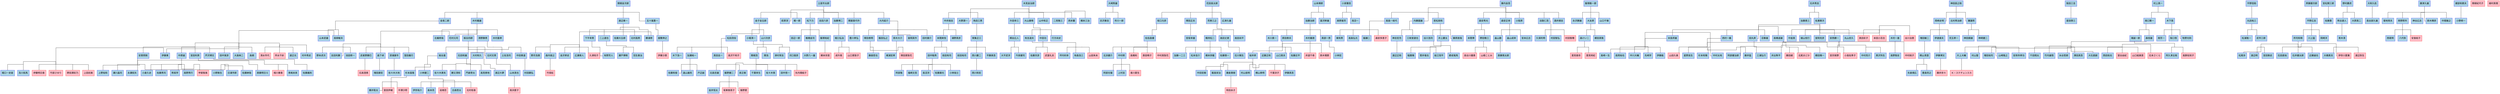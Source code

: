 graph "ShogiPlayers" {
graph [charset="UTF-8", rankdir="TB", splines="ortho"]
node [fontname="Sans", shape="record"]



// Attributes




// Persons
pro_1 [color="blue", fillcolor="lightblue", label="{ 金易二郎}", style="filled"]
pro_2 [color="blue", fillcolor="lightblue", label="{ 木村義雄}", style="filled"]
pro_3 [color="blue", fillcolor="lightblue", label="{ 金子金五郎}", style="filled"]
pro_4 [color="blue", fillcolor="lightblue", label="{ 渡辺東一}", style="filled"]
pro_5 [color="blue", fillcolor="lightblue", label="{ 萩原淳}", style="filled"]
pro_6 [color="blue", fillcolor="lightblue", label="{ 中井捨吉}", style="filled"]
pro_7 [color="blue", fillcolor="lightblue", label="{ 大野源一}", style="filled"]
pro_8 [color="blue", fillcolor="lightblue", label="{ 志沢春吉}", style="filled"]
pro_9 [color="blue", fillcolor="lightblue", label="{ 市川一郎}", style="filled"]
pro_10 [color="blue", fillcolor="lightblue", label="{ 坂口允彦}", style="filled"]
pro_11 [color="blue", fillcolor="lightblue", label="{ 塚田正夫}", style="filled"]
pro_12 [color="blue", fillcolor="lightblue", label="{ 梶一郎}", style="filled"]
pro_13 [color="blue", fillcolor="lightblue", label="{ 角田三男}", style="filled"]
pro_14 [color="blue", fillcolor="lightblue", label="{ 加藤治郎}", style="filled"]
pro_15 [color="blue", fillcolor="lightblue", label="{ 松下力}", style="filled"]
pro_16 [color="blue", fillcolor="lightblue", label="{ 奥野基芳}", style="filled"]
pro_17 [color="blue", fillcolor="lightblue", label="{ 小堀清一}", style="filled"]
pro_18 [color="blue", fillcolor="lightblue", label="{ 升田幸三}", style="filled"]
pro_19 [color="blue", fillcolor="lightblue", label="{ 高島一岐代}", style="filled"]
pro_20 [color="blue", fillcolor="lightblue", label="{ 荒巻三之}", style="filled"]
pro_21 [color="blue", fillcolor="lightblue", label="{ 永沢勝雄}", style="filled"]
pro_22 [color="blue", fillcolor="lightblue", label="{ 加藤恵三}", style="filled"]
pro_23 [color="blue", fillcolor="lightblue", label="{ 岡崎史明}", style="filled"]
pro_24 [color="blue", fillcolor="lightblue", label="{ 北楯修哉}", style="filled"]
pro_25 [color="blue", fillcolor="lightblue", label="{ 松田茂役}", style="filled"]
pro_26 [color="blue", fillcolor="lightblue", label="{ 大山康晴}", style="filled"]
pro_27 [color="blue", fillcolor="lightblue", label="{ 山本武雄}", style="filled"]
pro_28 [color="blue", fillcolor="lightblue", label="{ 山中和正}", style="filled"]
pro_29 [color="blue", fillcolor="lightblue", label="{ 板谷四郎}", style="filled"]
pro_30 [color="blue", fillcolor="lightblue", label="{ 本間爽悦}", style="filled"]
pro_31 [color="blue", fillcolor="lightblue", label="{ 高柳敏夫}", style="filled"]
pro_32 [color="blue", fillcolor="lightblue", label="{ 広津久雄}", style="filled"]
pro_33 [color="blue", fillcolor="lightblue", label="{ 吉田六彦}", style="filled"]
pro_34 [color="blue", fillcolor="lightblue", label="{ 富沢幹雄}", style="filled"]
pro_35 [color="blue", fillcolor="lightblue", label="{ 原田泰夫}", style="filled"]
pro_36 [color="blue", fillcolor="lightblue", label="{ 星田啓三}", style="filled"]
pro_37 [color="blue", fillcolor="lightblue", label="{ 南口繁一}", style="filled"]
pro_38 [color="blue", fillcolor="lightblue", label="{ 北村秀治郎}", style="filled"]
pro_39 [color="blue", fillcolor="lightblue", label="{ 花村元司}", style="filled"]
pro_40 [color="blue", fillcolor="lightblue", label="{ 山川次彦}", style="filled"]
pro_41 [color="blue", fillcolor="lightblue", label="{ 佐瀬勇次}", style="filled"]
pro_42 [color="blue", fillcolor="lightblue", label="{ 加藤博二}", style="filled"]
pro_43 [color="blue", fillcolor="lightblue", label="{ 丸田祐三}", style="filled"]
pro_44 [color="blue", fillcolor="lightblue", label="{ 灘蓮照}", style="filled"]
pro_45 [color="blue", fillcolor="lightblue", label="{ 平野広吉}", style="filled"]
pro_46 [color="blue", fillcolor="lightblue", label="{ 五十嵐豊一}", style="filled"]
pro_47 [color="blue", fillcolor="lightblue", label="{ 清野静男}", style="filled"]
pro_48 [color="blue", fillcolor="lightblue", label="{ 佐藤豊}", style="filled"]
pro_49 [color="blue", fillcolor="lightblue", label="{ 木川貴一}", style="filled"]
pro_50 [color="blue", fillcolor="lightblue", label="{ 下平幸男}", style="filled"]
pro_51 [color="blue", fillcolor="lightblue", label="{ 二見敬三}", style="filled"]
pro_52 [color="blue", fillcolor="lightblue", label="{ 西本馨}", style="filled"]
pro_53 [color="blue", fillcolor="lightblue", label="{ 神田鎮雄}", style="filled"]
pro_54 [color="blue", fillcolor="lightblue", label="{ 熊谷達人}", style="filled"]
pro_55 [color="blue", fillcolor="lightblue", label="{ 増田敏二}", style="filled"]
pro_56 [color="blue", fillcolor="lightblue", label="{ 浅沼一}", style="filled"]
pro_57 [color="blue", fillcolor="lightblue", label="{ 二上達也}", style="filled"]
pro_58 [color="blue", fillcolor="lightblue", label="{ 橋本三治}", style="filled"]
pro_59 [color="blue", fillcolor="lightblue", label="{ 津村常吉}", style="filled"]
pro_60 [color="blue", fillcolor="lightblue", label="{ 北村昌男}", style="filled"]
pro_61 [color="blue", fillcolor="lightblue", label="{ 関根茂}", style="filled"]
pro_62 [color="blue", fillcolor="lightblue", label="{ 大友昇}", style="filled"]
pro_63 [color="blue", fillcolor="lightblue", label="{ 佐藤庄平}", style="filled"]
pro_64 [color="blue", fillcolor="lightblue", label="{ 加藤一二三}", style="filled"]
pro_65 [color="blue", fillcolor="lightblue", label="{ 宮坂幸雄}", style="filled"]
pro_66 [color="blue", fillcolor="lightblue", label="{ 有吉道夫}", style="filled"]
pro_67 [color="blue", fillcolor="lightblue", label="{ 長谷部久雄}", style="filled"]
pro_68 [color="blue", fillcolor="lightblue", label="{ 芹沢博文}", style="filled"]
pro_69 [color="blue", fillcolor="lightblue", label="{ 関屋喜代作}", style="filled"]
pro_70 [color="blue", fillcolor="lightblue", label="{ 賀集正三}", style="filled"]
pro_71 [color="blue", fillcolor="lightblue", label="{ 大村和久}", style="filled"]
pro_72 [color="blue", fillcolor="lightblue", label="{ 大原英二}", style="filled"]
pro_73 [color="blue", fillcolor="lightblue", label="{ 剱持松二}", style="filled"]
pro_74 [color="blue", fillcolor="lightblue", label="{ 佐藤大五郎}", style="filled"]
pro_75 [color="blue", fillcolor="lightblue", label="{ 吉田利勝}", style="filled"]
pro_76 [color="blue", fillcolor="lightblue", label="{ 北村文男}", style="filled"]
pro_77 [color="blue", fillcolor="lightblue", label="{ 内藤國雄}", style="filled"]
pro_78 [color="blue", fillcolor="lightblue", label="{ 伊達康夫}", style="filled"]
pro_79 [color="blue", fillcolor="lightblue", label="{ 佐伯昌優}", style="filled"]
pro_80 [color="blue", fillcolor="lightblue", label="{ 木村嘉孝}", style="filled"]
pro_81 [color="blue", fillcolor="lightblue", label="{ 山口千嶺}", style="filled"]
pro_82 [color="blue", fillcolor="lightblue", label="{ 木村義徳}", style="filled"]
pro_83 [color="blue", fillcolor="lightblue", label="{ 高島弘光}", style="filled"]
pro_84 [color="blue", fillcolor="lightblue", label="{ 板谷進}", style="filled"]
pro_85 [color="blue", fillcolor="lightblue", label="{ 米長邦雄}", style="filled"]
pro_86 [color="blue", fillcolor="lightblue", label="{ 大内延介}", style="filled"]
pro_87 [color="blue", fillcolor="lightblue", label="{ 西村一義}", style="filled"]
pro_88 [color="blue", fillcolor="lightblue", label="{ 木下晃}", style="filled"]
pro_89 [color="blue", fillcolor="lightblue", label="{ 山口英夫}", style="filled"]
pro_90 [color="blue", fillcolor="lightblue", label="{ 桜井昇}", style="filled"]
pro_91 [color="blue", fillcolor="lightblue", label="{ 田辺一郎}", style="filled"]
pro_92 [color="blue", fillcolor="lightblue", label="{ 中原誠}", style="filled"]
pro_93 [color="blue", fillcolor="lightblue", label="{ 桐山清澄}", style="filled"]
pro_94 [color="blue", fillcolor="lightblue", label="{ 高田丈資}", style="filled"]
pro_95 [color="blue", fillcolor="lightblue", label="{ 河口俊彦}", style="filled"]
pro_96 [color="blue", fillcolor="lightblue", label="{ 勝浦修}", style="filled"]
pro_97 [color="blue", fillcolor="lightblue", label="{ 石田和雄}", style="filled"]
pro_98 [color="blue", fillcolor="lightblue", label="{ 若松政和}", style="filled"]
pro_99 [color="blue", fillcolor="lightblue", label="{ 森安秀光}", style="filled"]
pro_100 [color="blue", fillcolor="lightblue", label="{ 森けい二}", style="filled"]
pro_101 [color="blue", fillcolor="lightblue", label="{ 滝誠一郎}", style="filled"]
pro_102 [color="blue", fillcolor="lightblue", label="{ 池田修一}", style="filled"]
pro_103 [color="blue", fillcolor="lightblue", label="{ 野本虎次}", style="filled"]
pro_104 [color="blue", fillcolor="lightblue", label="{ 田中魁秀}", style="filled"]
pro_105 [color="blue", fillcolor="lightblue", label="{ 坪内利幸}", style="filled"]
pro_106 [color="blue", fillcolor="lightblue", label="{ 佐藤義則}", style="filled"]
pro_107 [color="blue", fillcolor="lightblue", label="{ 安恵照剛}", style="filled"]
pro_108 [color="blue", fillcolor="lightblue", label="{ 森安正幸}", style="filled"]
pro_109 [color="blue", fillcolor="lightblue", label="{ 田丸昇}", style="filled"]
pro_110 [color="blue", fillcolor="lightblue", label="{ 宮田利男}", style="filled"]
pro_111 [color="blue", fillcolor="lightblue", label="{ 真部一男}", style="filled"]
pro_112 [color="blue", fillcolor="lightblue", label="{ 小阪昇}", style="filled"]
pro_113 [color="blue", fillcolor="lightblue", label="{ 淡路仁茂}", style="filled"]
pro_114 [color="blue", fillcolor="lightblue", label="{ 青野照市}", style="filled"]
pro_115 [color="blue", fillcolor="lightblue", label="{ 椎橋金司}", style="filled"]
pro_116 [color="blue", fillcolor="lightblue", label="{ 前田祐司}", style="filled"]
pro_117 [color="blue", fillcolor="lightblue", label="{ 飯野健二}", style="filled"]
pro_118 [color="blue", fillcolor="lightblue", label="{ 伊藤果}", style="filled"]
pro_119 [color="blue", fillcolor="lightblue", label="{ 菊地常夫}", style="filled"]
pro_120 [color="blue", fillcolor="lightblue", label="{ 桐谷広人}", style="filled"]
pro_121 [color="blue", fillcolor="lightblue", label="{ 沼春雄}", style="filled"]
pro_122 [color="blue", fillcolor="lightblue", label="{ 有野芳人}", style="filled"]
pro_123 [color="blue", fillcolor="lightblue", label="{ 小林健二}", style="filled"]
pro_124 [color="blue", fillcolor="lightblue", label="{ 土佐浩司}", style="filled"]
pro_125 [color="blue", fillcolor="lightblue", label="{ 酒井順吉}", style="filled"]
pro_126 [color="blue", fillcolor="lightblue", label="{ 森信雄}", style="filled"]
pro_127 [color="blue", fillcolor="lightblue", label="{ 田中寅彦}", style="filled"]
pro_128 [color="blue", fillcolor="lightblue", label="{ 東和男}", style="filled"]
pro_129 [color="blue", fillcolor="lightblue", label="{ 中田章道}", style="filled"]
pro_130 [color="blue", fillcolor="lightblue", label="{ 大島映二}", style="filled"]
pro_131 [color="blue", fillcolor="lightblue", label="{ 谷川浩司}", style="filled"]
pro_132 [color="blue", fillcolor="lightblue", label="{ 松浦隆一}", style="filled"]
pro_133 [color="blue", fillcolor="lightblue", label="{ 青木清}", style="filled"]
pro_134 [color="blue", fillcolor="lightblue", label="{ 小野修一}", style="filled"]
pro_135 [color="blue", fillcolor="lightblue", label="{ 福崎文吾}", style="filled"]
pro_136 [color="blue", fillcolor="lightblue", label="{ 鈴木輝彦}", style="filled"]
pro_137 [color="blue", fillcolor="lightblue", label="{ 武者野勝巳}", style="filled"]
pro_138 [color="blue", fillcolor="lightblue", label="{ 脇謙二}", style="filled"]
pro_140 [color="blue", fillcolor="lightblue", label="{ 瀬戸博晴}", style="filled"]
pro_141 [color="blue", fillcolor="lightblue", label="{ 児玉孝一}", style="filled"]
pro_142 [color="blue", fillcolor="lightblue", label="{ 高橋道雄}", style="filled"]
pro_143 [color="blue", fillcolor="lightblue", label="{ 中村修}", style="filled"]
pro_144 [color="blue", fillcolor="lightblue", label="{ 泉正樹}", style="filled"]
pro_145 [color="blue", fillcolor="lightblue", label="{ 依田有司}", style="filled"]
pro_146 [color="blue", fillcolor="lightblue", label="{ 島朗}", style="filled"]
pro_147 [color="blue", fillcolor="lightblue", label="{ 南芳一}", style="filled"]
pro_148 [color="blue", fillcolor="lightblue", label="{ 塚田泰明}", style="filled"]
pro_149 [color="blue", fillcolor="lightblue", label="{ 神谷広志}", style="filled"]
pro_150 [color="blue", fillcolor="lightblue", label="{ 植山悦行}", style="filled"]
pro_151 [color="blue", fillcolor="lightblue", label="{ 西川慶二}", style="filled"]
pro_152 [color="blue", fillcolor="lightblue", label="{ 武市三郎}", style="filled"]
pro_153 [color="blue", fillcolor="lightblue", label="{ 室岡克彦}", style="filled"]
pro_154 [color="blue", fillcolor="lightblue", label="{ 堀口弘治}", style="filled"]
pro_155 [color="blue", fillcolor="lightblue", label="{ 大野八一雄}", style="filled"]
pro_156 [color="blue", fillcolor="lightblue", label="{ 加瀬純一}", style="filled"]
pro_157 [color="blue", fillcolor="lightblue", label="{ 井上慶太}", style="filled"]
pro_158 [color="blue", fillcolor="lightblue", label="{ 有森浩三}", style="filled"]
pro_159 [color="blue", fillcolor="lightblue", label="{ 飯田弘之}", style="filled"]
pro_160 [color="blue", fillcolor="lightblue", label="{ 神吉宏充}", style="filled"]
pro_161 [color="blue", fillcolor="lightblue", label="{ 森下卓}", style="filled"]
pro_162 [color="blue", fillcolor="lightblue", label="{ 浦野真彦}", style="filled"]
pro_163 [color="blue", fillcolor="lightblue", label="{ 小野敦生}", style="filled"]
pro_164 [color="blue", fillcolor="lightblue", label="{ 日浦市郎}", style="filled"]
pro_165 [color="blue", fillcolor="lightblue", label="{ 達正光}", style="filled"]
pro_166 [color="blue", fillcolor="lightblue", label="{ 伊藤博文}", style="filled"]
pro_167 [color="blue", fillcolor="lightblue", label="{ 小林宏}", style="filled"]
pro_168 [color="blue", fillcolor="lightblue", label="{ 富岡英作}", style="filled"]
pro_169 [color="blue", fillcolor="lightblue", label="{ 関浩}", style="filled"]
pro_170 [color="blue", fillcolor="lightblue", label="{ 本間博}", style="filled"]
pro_171 [color="blue", fillcolor="lightblue", label="{ 阿部隆}", style="filled"]
pro_172 [color="blue", fillcolor="lightblue", label="{ 所司和晴}", style="filled"]
pro_173 [color="blue", fillcolor="lightblue", label="{ 中田宏樹}", style="filled"]
pro_174 [color="blue", fillcolor="lightblue", label="{ 安西勝一}", style="filled"]
pro_175 [color="blue", fillcolor="lightblue", label="{ 羽生善治}", style="filled"]
pro_176 [color="blue", fillcolor="lightblue", label="{ 中田功}", style="filled"]
pro_177 [color="blue", fillcolor="lightblue", label="{ 石川陽生}", style="filled"]
pro_178 [color="blue", fillcolor="lightblue", label="{ 長沼洋}", style="filled"]
pro_179 [color="blue", fillcolor="lightblue", label="{ 神崎健二}", style="filled"]
pro_180 [color="blue", fillcolor="lightblue", label="{ 村山聖}", style="filled"]
pro_181 [color="blue", fillcolor="lightblue", label="{ 櫛田陽一}", style="filled"]
pro_182 [color="blue", fillcolor="lightblue", label="{ 佐藤康光}", style="filled"]
pro_183 [color="blue", fillcolor="lightblue", label="{ 森内俊之}", style="filled"]
pro_184 [color="blue", fillcolor="lightblue", label="{ 中川大輔}", style="filled"]
pro_185 [color="blue", fillcolor="lightblue", label="{ 先崎学}", style="filled"]
pro_186 [color="blue", fillcolor="lightblue", label="{ 野田敬三}", style="filled"]
pro_187 [color="blue", fillcolor="lightblue", label="{ 木下浩一}", style="filled"]
pro_188 [color="blue", fillcolor="lightblue", label="{ 小倉久史}", style="filled"]
pro_189 [color="blue", fillcolor="lightblue", label="{ 屋敷伸之}", style="filled"]
pro_190 [color="blue", fillcolor="lightblue", label="{ 藤原直哉}", style="filled"]
pro_191 [color="blue", fillcolor="lightblue", label="{ 高田尚平}", style="filled"]
pro_192 [color="blue", fillcolor="lightblue", label="{ 畠山鎮}", style="filled"]
pro_193 [color="blue", fillcolor="lightblue", label="{ 畠山成幸}", style="filled"]
pro_194 [color="blue", fillcolor="lightblue", label="{ 丸山忠久}", style="filled"]
pro_195 [color="blue", fillcolor="lightblue", label="{ 郷田真隆}", style="filled"]
pro_196 [color="blue", fillcolor="lightblue", label="{ 佐藤秀司}", style="filled"]
pro_197 [color="blue", fillcolor="lightblue", label="{ 杉本昌隆}", style="filled"]
pro_198 [color="blue", fillcolor="lightblue", label="{ 藤井猛}", style="filled"]
pro_199 [color="blue", fillcolor="lightblue", label="{ 平藤眞吾}", style="filled"]
pro_200 [color="blue", fillcolor="lightblue", label="{ 豊川孝弘}", style="filled"]
pro_201 [color="blue", fillcolor="lightblue", label="{ 深浦康市}", style="filled"]
pro_202 [color="blue", fillcolor="lightblue", label="{ 真田圭一}", style="filled"]
pro_203 [color="blue", fillcolor="lightblue", label="{ 飯塚祐紀}", style="filled"]
pro_204 [color="blue", fillcolor="lightblue", label="{ 三浦弘行}", style="filled"]
pro_205 [color="blue", fillcolor="lightblue", label="{ 伊藤能}", style="filled"]
pro_206 [color="blue", fillcolor="lightblue", label="{ 川上猛}", style="filled"]
pro_207 [color="blue", fillcolor="lightblue", label="{ 久保利明}", style="filled"]
pro_208 [color="blue", fillcolor="lightblue", label="{ 行方尚史}", style="filled"]
pro_209 [color="blue", fillcolor="lightblue", label="{ 岡崎洋}", style="filled"]
pro_210 [color="blue", fillcolor="lightblue", label="{ 窪田義行}", style="filled"]
pro_211 [color="blue", fillcolor="lightblue", label="{ 北浜健介}", style="filled"]
pro_212 [color="blue", fillcolor="lightblue", label="{ 矢倉規広}", style="filled"]
pro_213 [color="blue", fillcolor="lightblue", label="{ 鈴木大介}", style="filled"]
pro_214 [color="blue", fillcolor="lightblue", label="{ 北島忠雄}", style="filled"]
pro_215 [color="blue", fillcolor="lightblue", label="{ 勝又清和}", style="filled"]
pro_216 [color="blue", fillcolor="lightblue", label="{ 松本佳介}", style="filled"]
pro_217 [color="blue", fillcolor="lightblue", label="{ 田村康介}", style="filled"]
pro_218 [color="blue", fillcolor="lightblue", label="{ 堀口一史座}", style="filled"]
pro_219 [color="blue", fillcolor="lightblue", label="{ 中座真}", style="filled"]
pro_220 [color="blue", fillcolor="lightblue", label="{ 近藤正和}", style="filled"]
pro_221 [color="blue", fillcolor="lightblue", label="{ 野月浩貴}", style="filled"]
pro_222 [color="blue", fillcolor="lightblue", label="{ 木村一基}", style="filled"]
pro_223 [color="blue", fillcolor="lightblue", label="{ 小林裕士}", style="filled"]
pro_224 [color="blue", fillcolor="lightblue", label="{ 佐藤紳哉}", style="filled"]
pro_225 [color="blue", fillcolor="lightblue", label="{ 増田裕司}", style="filled"]
pro_226 [color="blue", fillcolor="lightblue", label="{ 高野秀行}", style="filled"]
pro_227 [color="blue", fillcolor="lightblue", label="{ 山崎隆之}", style="filled"]
pro_228 [color="blue", fillcolor="lightblue", label="{ 伊奈祐介}", style="filled"]
pro_229 [color="blue", fillcolor="lightblue", label="{ 山本真也}", style="filled"]
pro_230 [color="blue", fillcolor="lightblue", label="{ 中尾敏之}", style="filled"]
pro_231 [color="blue", fillcolor="lightblue", label="{ 松尾歩}", style="filled"]
pro_232 [color="blue", fillcolor="lightblue", label="{ 金沢孝史}", style="filled"]
pro_233 [color="blue", fillcolor="lightblue", label="{ 阿久津主税}", style="filled"]
pro_234 [color="blue", fillcolor="lightblue", label="{ 安用寺孝功}", style="filled"]
pro_235 [color="blue", fillcolor="lightblue", label="{ 渡辺明}", style="filled"]
pro_236 [color="blue", fillcolor="lightblue", label="{ 飯島栄治}", style="filled"]
pro_237 [color="blue", fillcolor="lightblue", label="{ 千葉幸生}", style="filled"]
pro_238 [color="blue", fillcolor="lightblue", label="{ 上野裕和}", style="filled"]
pro_239 [color="blue", fillcolor="lightblue", label="{ 橋本崇載}", style="filled"]
pro_240 [color="blue", fillcolor="lightblue", label="{ 佐々木慎}", style="filled"]
pro_241 [color="blue", fillcolor="lightblue", label="{ 宮田敦史}", style="filled"]
pro_242 [color="blue", fillcolor="lightblue", label="{ 村田智弘}", style="filled"]
pro_243 [color="blue", fillcolor="lightblue", label="{ 大平武洋}", style="filled"]
pro_244 [color="blue", fillcolor="lightblue", label="{ 熊坂学}", style="filled"]
pro_245 [color="blue", fillcolor="lightblue", label="{ 藤倉勇樹}", style="filled"]
pro_246 [color="blue", fillcolor="lightblue", label="{ 横山泰明}", style="filled"]
pro_247 [color="blue", fillcolor="lightblue", label="{ 島本亮}", style="filled"]
pro_248 [color="blue", fillcolor="lightblue", label="{ 西尾明}", style="filled"]
pro_249 [color="blue", fillcolor="lightblue", label="{ 村山慈明}", style="filled"]
pro_250 [color="blue", fillcolor="lightblue", label="{ 佐藤和俊}", style="filled"]
pro_251 [color="blue", fillcolor="lightblue", label="{ 片上大輔}", style="filled"]
pro_252 [color="blue", fillcolor="lightblue", label="{ 中村亮介}", style="filled"]
pro_253 [color="blue", fillcolor="lightblue", label="{ 村中秀史}", style="filled"]
pro_254 [color="blue", fillcolor="lightblue", label="{ 阪口悟}", style="filled"]
pro_255 [color="blue", fillcolor="lightblue", label="{ 広瀬章人}", style="filled"]
pro_256 [color="blue", fillcolor="lightblue", label="{ 長岡裕也}", style="filled"]
pro_257 [color="blue", fillcolor="lightblue", label="{ 高崎一生}", style="filled"]
pro_258 [color="blue", fillcolor="lightblue", label="{ 遠山雄亮}", style="filled"]
pro_259 [color="blue", fillcolor="lightblue", label="{ 瀬川晶司}", style="filled"]
pro_260 [color="blue", fillcolor="lightblue", label="{ 糸谷哲郎}", style="filled"]
pro_261 [color="blue", fillcolor="lightblue", label="{ 中村太地}", style="filled"]
pro_262 [color="blue", fillcolor="lightblue", label="{ 戸辺誠}", style="filled"]
pro_263 [color="blue", fillcolor="lightblue", label="{ 佐藤天彦}", style="filled"]
pro_264 [color="blue", fillcolor="lightblue", label="{ 豊島将之}", style="filled"]
pro_265 [color="blue", fillcolor="lightblue", label="{ 金井恒太}", style="filled"]
pro_266 [color="blue", fillcolor="lightblue", label="{ 伊藤真吾}", style="filled"]
pro_267 [color="blue", fillcolor="lightblue", label="{ 村田顕弘}", style="filled"]
pro_268 [color="blue", fillcolor="lightblue", label="{ 及川拓馬}", style="filled"]
pro_269 [color="blue", fillcolor="lightblue", label="{ 稲葉陽}", style="filled"]
pro_270 [color="blue", fillcolor="lightblue", label="{ 田中悠一}", style="filled"]
pro_271 [color="blue", fillcolor="lightblue", label="{ 佐藤慎一}", style="filled"]
pro_272 [color="blue", fillcolor="lightblue", label="{ 西川和宏}", style="filled"]
pro_273 [color="blue", fillcolor="lightblue", label="{ 渡辺正和}", style="filled"]
pro_274 [color="blue", fillcolor="lightblue", label="{ 澤田真吾}", style="filled"]
pro_275 [color="blue", fillcolor="lightblue", label="{ 大石直嗣}", style="filled"]
pro_276 [color="blue", fillcolor="lightblue", label="{ 永瀬拓矢}", style="filled"]
pro_277 [color="blue", fillcolor="lightblue", label="{ 阿部健治郎}", style="filled"]
pro_278 [color="blue", fillcolor="lightblue", label="{ 菅井竜也}", style="filled"]
pro_279 [color="blue", fillcolor="lightblue", label="{ 牧野光則}", style="filled"]
pro_280 [color="blue", fillcolor="lightblue", label="{ 佐々木勇気}", style="filled"]
pro_281 [color="blue", fillcolor="lightblue", label="{ 船江恒平}", style="filled"]
pro_282 [color="blue", fillcolor="lightblue", label="{ 門倉啓太}", style="filled"]
pro_283 [color="blue", fillcolor="lightblue", label="{ 阿部光瑠}", style="filled"]
pro_284 [color="blue", fillcolor="lightblue", label="{ 高見泰地}", style="filled"]
pro_285 [color="blue", fillcolor="lightblue", label="{ 藤森哲也}", style="filled"]
pro_286 [color="blue", fillcolor="lightblue", label="{ 斎藤慎太郎}", style="filled"]
pro_287 [color="blue", fillcolor="lightblue", label="{ 八代弥}", style="filled"]
pro_288 [color="blue", fillcolor="lightblue", label="{ 上村亘}", style="filled"]
pro_289 [color="blue", fillcolor="lightblue", label="{ 石田直裕}", style="filled"]
pro_290 [color="blue", fillcolor="lightblue", label="{ 渡辺大夢}", style="filled"]
pro_291 [color="blue", fillcolor="lightblue", label="{ 千田翔太}", style="filled"]
pro_292 [color="blue", fillcolor="lightblue", label="{ 竹内雄悟}", style="filled"]
pro_293 [color="blue", fillcolor="lightblue", label="{ 石井健太郎}", style="filled"]
pro_294 [color="blue", fillcolor="lightblue", label="{ 三枚堂達也}", style="filled"]
pro_295 [color="blue", fillcolor="lightblue", label="{ 星野良生}", style="filled"]
pro_296 [color="blue", fillcolor="lightblue", label="{ 宮本広志}", style="filled"]
pro_297 [color="blue", fillcolor="lightblue", label="{ 増田康宏}", style="filled"]
pro_298 [color="blue", fillcolor="lightblue", label="{ 黒沢怜生}", style="filled"]
pro_299 [color="blue", fillcolor="lightblue", label="{ 今泉健司}", style="filled"]
pro_300 [color="blue", fillcolor="lightblue", label="{ 青嶋未来}", style="filled"]
pro_301 [color="blue", fillcolor="lightblue", label="{ 梶浦宏孝}", style="filled"]
pro_302 [color="blue", fillcolor="lightblue", label="{ 高野智史}", style="filled"]
pro_303 [color="blue", fillcolor="lightblue", label="{ 近藤誠也}", style="filled"]
pro_304 [color="blue", fillcolor="lightblue", label="{ 都成竜馬}", style="filled"]
pro_305 [color="blue", fillcolor="lightblue", label="{ 井出隼平}", style="filled"]
pro_306 [color="blue", fillcolor="lightblue", label="{ 佐々木大地}", style="filled"]
pro_307 [color="blue", fillcolor="lightblue", label="{ 藤井聡太}", style="filled"]
pro_308 [color="blue", fillcolor="lightblue", label="{ 大橋貴洸}", style="filled"]
pro_309 [color="blue", fillcolor="lightblue", label="{ 西田拓也}", style="filled"]
pro_310 [color="blue", fillcolor="lightblue", label="{ 杉本和陽}", style="filled"]
pro_311 [color="blue", fillcolor="lightblue", label="{ 斎藤明日斗}", style="filled"]
pro_312 [color="blue", fillcolor="lightblue", label="{ 古森悠太}", style="filled"]
lady_1 [color="red", fillcolor="pink", label="{ 関根紀代子}", style="filled"]
lady_2 [color="red", fillcolor="pink", label="{ 谷川治恵}", style="filled"]
lady_3 [color="red", fillcolor="pink", label="{ 森安多恵子}", style="filled"]
lady_5 [color="red", fillcolor="pink", label="{ 長沢千和子}", style="filled"]
lady_6 [color="red", fillcolor="pink", label="{ 山田久美}", style="filled"]
lady_7 [color="red", fillcolor="pink", label="{ 清水市代}", style="filled"]
lady_8 [color="red", fillcolor="pink", label="{ 高群佐知子}", style="filled"]
lady_9 [color="red", fillcolor="pink", label="{ 斎田晴子}", style="filled"]
lady_10 [color="red", fillcolor="pink", label="{ 石高澄恵}", style="filled"]
lady_11 [color="red", fillcolor="pink", label="{ 植村真理}", style="filled"]
lady_12 [color="red", fillcolor="pink", label="{ 真田彩子}", style="filled"]
lady_13 [color="red", fillcolor="pink", label="{ 高橋和}", style="filled"]
lady_14 [color="red", fillcolor="pink", label="{ 本田小百合}", style="filled"]
lady_15 [color="red", fillcolor="pink", label="{ 久津知子}", style="filled"]
lady_16 [color="red", fillcolor="pink", label="{ 矢内理絵子}", style="filled"]
lady_17 [color="red", fillcolor="pink", label="{ 千葉涼子}", style="filled"]
lady_18 [color="red", fillcolor="pink", label="{ 伊藤明日香}", style="filled"]
lady_19 [color="red", fillcolor="pink", label="{ 竹部さゆり}", style="filled"]
lady_20 [color="red", fillcolor="pink", label="{ 早水千紗}", style="filled"]
lady_21 [color="red", fillcolor="pink", label="{ 甲斐智美}", style="filled"]
lady_22 [color="red", fillcolor="pink", label="{ 安食総子}", style="filled"]
lady_23 [color="red", fillcolor="pink", label="{ 藤田綾}", style="filled"]
lady_24 [color="red", fillcolor="pink", label="{ 野田澤彩乃}", style="filled"]
lady_25 [color="red", fillcolor="pink", label="{ 山田朱未}", style="filled"]
lady_26 [color="red", fillcolor="pink", label="{ 上田初美}", style="filled"]
lady_27 [color="red", fillcolor="pink", label="{ 坂東香菜子}", style="filled"]
lady_28 [color="red", fillcolor="pink", label="{ 村田智穂}", style="filled"]
lady_29 [color="red", fillcolor="pink", label="{ 鈴木環那}", style="filled"]
lady_30 [color="red", fillcolor="pink", label="{ 中村真梨花}", style="filled"]
lady_31 [color="red", fillcolor="pink", label="{ 貞升南}", style="filled"]
lady_32 [color="red", fillcolor="pink", label="{ 岩根忍}", style="filled"]
lady_33 [color="red", fillcolor="pink", label="{ 里見香奈}", style="filled"]
lady_34 [color="red", fillcolor="pink", label="{ 井道千尋}", style="filled"]
lady_35 [color="red", fillcolor="pink", label="{ 室田伊緒}", style="filled"]
lady_36 [color="red", fillcolor="pink", label="{ 伊奈川愛菓}", style="filled"]
lady_37 [color="red", fillcolor="pink", label="{ 宮宗紫野}", style="filled"]
lady_38 [color="red", fillcolor="pink", label="{ 中村桃子}", style="filled"]
lady_39 [color="red", fillcolor="pink", label="{ 山口恵梨子}", style="filled"]
lady_40 [color="red", fillcolor="pink", label="{ 香川愛生}", style="filled"]
lady_41 [color="red", fillcolor="pink", label="{ 渡辺弥生}", style="filled"]
lady_42 [color="red", fillcolor="pink", label="{ 室谷由紀}", style="filled"]
lady_43 [color="red", fillcolor="pink", label="{ 北尾まどか}", style="filled"]
lady_44 [color="red", fillcolor="pink", label="{ 長谷川優貴}", style="filled"]
lady_45 [color="red", fillcolor="pink", label="{ 竹俣紅}", style="filled"]
lady_46 [color="red", fillcolor="pink", label="{ 北村桂香}", style="filled"]
lady_47 [color="red", fillcolor="pink", label="{ 相川春香}", style="filled"]
lady_48 [color="red", fillcolor="pink", label="{ 飯野愛}", style="filled"]
lady_49 [color="red", fillcolor="pink", label="{ 山根ことみ}", style="filled"]
lady_50 [color="red", fillcolor="pink", label="{ 和田あき}", style="filled"]
lady_51 [color="red", fillcolor="pink", label="{ 塚田恵梨花}", style="filled"]
lady_52 [color="red", fillcolor="pink", label="{ 伊藤沙恵}", style="filled"]
lady_53 [color="red", fillcolor="pink", label="{ 中澤沙耶}", style="filled"]
lady_54 [color="red", fillcolor="pink", label="{ 高浜愛子}", style="filled"]
lady_55 [color="red", fillcolor="pink", label="{ 山口絵美菜}", style="filled"]
lady_56 [color="red", fillcolor="pink", label="{ 里見咲紀}", style="filled"]
lady_57 [color="red", fillcolor="pink", label="{ 石本さくら}", style="filled"]
lady_58 [color="red", fillcolor="pink", label="{ 頼本奈菜}", style="filled"]
lady_59 [color="red", fillcolor="pink", label="{ Ｋ・ステチェンスカ}", style="filled"]
lady_6002 [color="red", fillcolor="pink", label="{ 武富礼衣}", style="filled"]
lady_6003 [color="red", fillcolor="pink", label="{ 藤井奈々}", style="filled"]
lady_6004 [color="red", fillcolor="pink", label="{ 小高佐季子}", style="filled"]
extra_1 [color="blue", fillcolor="lightblue", label="{ 関根金次郎}", style="filled"]
extra_2 [color="blue", fillcolor="lightblue", label="{ 土居市太郎}", style="filled"]
extra_3 [color="blue", fillcolor="lightblue", label="{ 木見金治郎}", style="filled"]
extra_4 [color="blue", fillcolor="lightblue", label="{ 大崎熊雄}", style="filled"]
extra_5 [color="blue", fillcolor="lightblue", label="{ 花田長太郎}", style="filled"]
extra_6 [color="blue", fillcolor="lightblue", label="{ 山本樟郎}", style="filled"]
extra_7 [color="blue", fillcolor="lightblue", label="{ 小泉雅信}", style="filled"]
extra_8 [color="blue", fillcolor="lightblue", label="{ 藤内金吾}", style="filled"]
extra_9 [color="blue", fillcolor="lightblue", label="{ 飯塚勘一郎}", style="filled"]
extra_10 [color="blue", fillcolor="lightblue", label="{ 石井秀吉}", style="filled"]
extra_11 [color="blue", fillcolor="lightblue", label="{ 神田辰之助}", style="filled"]
extra_12 [color="blue", fillcolor="lightblue", label="{ 阪田三吉}", style="filled"]
extra_13 [color="blue", fillcolor="lightblue", label="{ 村上真一}", style="filled"]
extra_14 [color="blue", fillcolor="lightblue", label="{ 平野信助}", style="filled"]
extra_15 [color="blue", fillcolor="lightblue", label="{ 斉藤銀次郎}", style="filled"]
extra_16 [color="blue", fillcolor="lightblue", label="{ 宮松関三郎}", style="filled"]
extra_17 [color="blue", fillcolor="lightblue", label="{ 野村慶虎}", style="filled"]
extra_18 [color="blue", fillcolor="lightblue", label="{ 大和久彪}", style="filled"]
extra_19 [color="blue", fillcolor="lightblue", label="{ 廣津久雄}", style="filled"]
extra_20 [color="blue", fillcolor="lightblue", label="{ 建部和歌夫}", style="filled"]

// Generations


// Families
f0_c0 [height="0.01", shape="point", width="0.01"]
f0_c1 [height="0.01", shape="point", width="0.01"]
f0_c2 [height="0.01", shape="point", width="0.01"]
{rank=same; f0_c0 -- f0_c1 -- f0_c2}
pro_1 -- f0_c1
f0_c0 -- pro_27
f0_c2 -- pro_31
f1_c0 [height="0.01", shape="point", width="0.01"]
f1_c1 [height="0.01", shape="point", width="0.01"]
f1_c2 [height="0.01", shape="point", width="0.01"]
{rank=same; f1_c0 -- f1_c1 -- f1_c2}
pro_2 -- f1_c1
f1_c0 -- pro_24
f1_c0 -- pro_29
f1_c1 -- pro_39
f1_c1 -- pro_47
f1_c2 -- pro_80
f2_c0 [height="0.01", shape="point", width="0.01"]
f2_c1 [height="0.01", shape="point", width="0.01"]
f2_c2 [height="0.01", shape="point", width="0.01"]
{rank=same; f2_c0 -- f2_c1 -- f2_c2}
pro_3 -- f2_c1
f2_c0 -- pro_17
f2_c1 -- pro_25
f2_c2 -- pro_40
f3_c0 [height="0.01", shape="point", width="0.01"]
f3_c1 [height="0.01", shape="point", width="0.01"]
f3_c2 [height="0.01", shape="point", width="0.01"]
{rank=same; f3_c0 -- f3_c1 -- f3_c2}
pro_4 -- f3_c1
f3_c0 -- pro_50
f3_c0 -- pro_57
f3_c1 -- pro_60
f3_c1 -- pro_74
f3_c2 -- pro_96
f4_c0 [height="0.01", shape="point", width="0.01"]
f4_c1 [height="0.01", shape="point", width="0.01"]
f4_c2 [height="0.01", shape="point", width="0.01"]
{rank=same; f4_c0 -- f4_c1 -- f4_c2}
pro_6 -- f4_c1
f4_c0 -- pro_30
f4_c2 -- pro_162
f5_c [height="0.01", shape="point", width="0.01"]
pro_10 -- f5_c
f5_c -- pro_79
f6_c [height="0.01", shape="point", width="0.01"]
pro_11 -- f6_c
f6_c -- pro_65
f7_c [height="0.01", shape="point", width="0.01"]
pro_13 -- f7_c
f7_c -- pro_70
f8_c0 [height="0.01", shape="point", width="0.01"]
f8_c1 [height="0.01", shape="point", width="0.01"]
f8_c2 [height="0.01", shape="point", width="0.01"]
{rank=same; f8_c0 -- f8_c1 -- f8_c2}
pro_14 -- f8_c1
f8_c0 -- pro_35
f8_c0 -- pro_49
f8_c1 -- pro_82
f8_c2 -- pro_111
f9_c0 [height="0.01", shape="point", width="0.01"]
f9_c1 [height="0.01", shape="point", width="0.01"]
f9_c2 [height="0.01", shape="point", width="0.01"]
{rank=same; f9_c0 -- f9_c1 -- f9_c2}
pro_15 -- f9_c1
f9_c0 -- pro_91
f9_c1 -- pro_115
f9_c2 -- pro_203
f10_c0 [height="0.01", shape="point", width="0.01"]
f10_c1 [height="0.01", shape="point", width="0.01"]
f10_c2 [height="0.01", shape="point", width="0.01"]
{rank=same; f10_c0 -- f10_c1 -- f10_c2}
pro_17 -- f10_c1
f10_c0 -- pro_59
f10_c2 -- pro_95
f11_c [height="0.01", shape="point", width="0.01"]
pro_18 -- f11_c
f11_c -- pro_120
f12_c0 [height="0.01", shape="point", width="0.01"]
f12_c1 [height="0.01", shape="point", width="0.01"]
f12_c2 [height="0.01", shape="point", width="0.01"]
{rank=same; f12_c0 -- f12_c1 -- f12_c2}
pro_19 -- f12_c1
f12_c0 -- pro_83
f12_c0 -- pro_128
f12_c1 -- pro_138
f12_c2 -- lady_3
f13_c0 [height="0.01", shape="point", width="0.01"]
f13_c1 [height="0.01", shape="point", width="0.01"]
f13_c2 [height="0.01", shape="point", width="0.01"]
{rank=same; f13_c0 -- f13_c1 -- f13_c2}
pro_20 -- f13_c1
f13_c0 -- pro_73
f13_c1 -- pro_94
f13_c2 -- pro_191
f14_c0 [height="0.01", shape="point", width="0.01"]
f14_c1 [height="0.01", shape="point", width="0.01"]
f14_c2 [height="0.01", shape="point", width="0.01"]
{rank=same; f14_c0 -- f14_c1 -- f14_c2}
pro_23 -- f14_c1
f14_c0 -- pro_55
f14_c1 -- pro_78
f14_c2 -- pro_141
f15_c0 [height="0.01", shape="point", width="0.01"]
f15_c1 [height="0.01", shape="point", width="0.01"]
f15_c2 [height="0.01", shape="point", width="0.01"]
{rank=same; f15_c0 -- f15_c1 -- f15_c2}
pro_25 -- f15_c1
f15_c0 -- pro_156
f15_c0 -- pro_187
f15_c1 -- pro_202
f15_c2 -- lady_5
f16_c0 [height="0.01", shape="point", width="0.01"]
f16_c1 [height="0.01", shape="point", width="0.01"]
f16_c2 [height="0.01", shape="point", width="0.01"]
{rank=same; f16_c0 -- f16_c1 -- f16_c2}
pro_26 -- f16_c1
f16_c0 -- pro_66
f16_c1 -- pro_176
f16_c2 -- pro_208
f17_c0 [height="0.01", shape="point", width="0.01"]
f17_c1 [height="0.01", shape="point", width="0.01"]
f17_c2 [height="0.01", shape="point", width="0.01"]
{rank=same; f17_c0 -- f17_c1 -- f17_c2}
pro_29 -- f17_c1
f17_c0 -- pro_71
f17_c0 -- pro_76
f17_c1 -- pro_84
f17_c1 -- pro_97
f17_c2 -- pro_129
f18_c0 [height="0.01", shape="point", width="0.01"]
f18_c1 [height="0.01", shape="point", width="0.01"]
f18_c2 [height="0.01", shape="point", width="0.01"]
{rank=same; f18_c0 -- f18_c1 -- f18_c2}
pro_30 -- f18_c1
f18_c0 -- pro_104
f18_c2 -- pro_145
f19_c0 [height="0.01", shape="point", width="0.01"]
f19_c1 [height="0.01", shape="point", width="0.01"]
f19_c2 [height="0.01", shape="point", width="0.01"]
{rank=same; f19_c0 -- f19_c1 -- f19_c2}
pro_31 -- f19_c1
f19_c0 -- pro_68
f19_c0 -- pro_92
f19_c0 -- pro_107
f19_c0 -- pro_110
f19_c1 -- pro_118
f19_c1 -- pro_127
f19_c1 -- pro_130
f19_c1 -- pro_146
f19_c2 -- pro_165
f19_c2 -- pro_253
f19_c2 -- lady_7
f19_c2 -- lady_20
f20_c0 [height="0.01", shape="point", width="0.01"]
f20_c1 [height="0.01", shape="point", width="0.01"]
f20_c2 [height="0.01", shape="point", width="0.01"]
{rank=same; f20_c0 -- f20_c1 -- f20_c2}
pro_35 -- f20_c1
f20_c0 -- pro_63
f20_c0 -- pro_89
f20_c1 -- pro_90
f20_c1 -- pro_220
f20_c2 -- lady_29
f21_c0 [height="0.01", shape="point", width="0.01"]
f21_c1 [height="0.01", shape="point", width="0.01"]
f21_c2 [height="0.01", shape="point", width="0.01"]
{rank=same; f21_c0 -- f21_c1 -- f21_c2}
pro_37 -- f21_c1
f21_c0 -- pro_101
f21_c2 -- pro_126
f22_c0 [height="0.01", shape="point", width="0.01"]
f22_c1 [height="0.01", shape="point", width="0.01"]
f22_c2 [height="0.01", shape="point", width="0.01"]
{rank=same; f22_c0 -- f22_c1 -- f22_c2}
pro_39 -- f22_c1
f22_c0 -- pro_75
f22_c0 -- pro_102
f22_c0 -- pro_103
f22_c1 -- pro_137
f22_c1 -- pro_161
f22_c2 -- pro_201
f22_c2 -- pro_210
f23_c0 [height="0.01", shape="point", width="0.01"]
f23_c1 [height="0.01", shape="point", width="0.01"]
f23_c2 [height="0.01", shape="point", width="0.01"]
{rank=same; f23_c0 -- f23_c1 -- f23_c2}
pro_40 -- f23_c1
f23_c0 -- pro_61
f23_c2 -- pro_169
f24_c0 [height="0.01", shape="point", width="0.01"]
f24_c1 [height="0.01", shape="point", width="0.01"]
f24_c2 [height="0.01", shape="point", width="0.01"]
{rank=same; f24_c0 -- f24_c1 -- f24_c2}
pro_41 -- f24_c1
f24_c0 -- pro_85
f24_c0 -- pro_87
f24_c0 -- pro_109
f24_c0 -- pro_121
f24_c0 -- pro_142
f24_c1 -- pro_150
f24_c1 -- pro_153
f24_c1 -- pro_174
f24_c1 -- pro_194
f24_c1 -- pro_219
f24_c2 -- pro_222
f24_c2 -- lady_2
f24_c2 -- lady_12
f24_c2 -- lady_14
f25_c [height="0.01", shape="point", width="0.01"]
pro_42 -- f25_c
f25_c -- pro_154
f26_c0 [height="0.01", shape="point", width="0.01"]
f26_c1 [height="0.01", shape="point", width="0.01"]
f26_c2 [height="0.01", shape="point", width="0.01"]
{rank=same; f26_c0 -- f26_c1 -- f26_c2}
pro_43 -- f26_c1
f26_c0 -- pro_132
f26_c2 -- pro_152
f27_c0 [height="0.01", shape="point", width="0.01"]
f27_c1 [height="0.01", shape="point", width="0.01"]
f27_c2 [height="0.01", shape="point", width="0.01"]
{rank=same; f27_c0 -- f27_c1 -- f27_c2}
pro_44 -- f27_c1
f27_c0 -- pro_53
f27_c2 -- pro_179
f28_c0 [height="0.01", shape="point", width="0.01"]
f28_c1 [height="0.01", shape="point", width="0.01"]
f28_c2 [height="0.01", shape="point", width="0.01"]
{rank=same; f28_c0 -- f28_c1 -- f28_c2}
pro_45 -- f28_c1
f28_c0 -- pro_172
f28_c1 -- pro_206
f28_c2 -- pro_209
f29_c [height="0.01", shape="point", width="0.01"]
pro_46 -- f29_c
f29_c -- pro_189
f30_c [height="0.01", shape="point", width="0.01"]
pro_47 -- f30_c
f30_c -- pro_124
f31_c [height="0.01", shape="point", width="0.01"]
pro_50 -- f31_c
f31_c -- pro_122
f32_c [height="0.01", shape="point", width="0.01"]
pro_54 -- f32_c
f32_c -- pro_133
f33_c [height="0.01", shape="point", width="0.01"]
pro_55 -- f33_c
f33_c -- pro_93
f34_c0 [height="0.01", shape="point", width="0.01"]
f34_c1 [height="0.01", shape="point", width="0.01"]
f34_c2 [height="0.01", shape="point", width="0.01"]
{rank=same; f34_c0 -- f34_c1 -- f34_c2}
pro_57 -- f34_c1
f34_c0 -- pro_140
f34_c2 -- pro_175
f35_c0 [height="0.01", shape="point", width="0.01"]
f35_c1 [height="0.01", shape="point", width="0.01"]
f35_c2 [height="0.01", shape="point", width="0.01"]
{rank=same; f35_c0 -- f35_c1 -- f35_c2}
pro_61 -- f35_c1
f35_c0 -- pro_117
f35_c0 -- pro_144
f35_c0 -- pro_214
f35_c1 -- pro_237
f35_c1 -- pro_240
f35_c2 -- pro_270
f35_c2 -- lady_16
f36_c0 [height="0.01", shape="point", width="0.01"]
f36_c1 [height="0.01", shape="point", width="0.01"]
f36_c2 [height="0.01", shape="point", width="0.01"]
{rank=same; f36_c0 -- f36_c1 -- f36_c2}
pro_62 -- f36_c1
f36_c0 -- pro_100
f36_c2 -- pro_195
f37_c0 [height="0.01", shape="point", width="0.01"]
f37_c1 [height="0.01", shape="point", width="0.01"]
f37_c2 [height="0.01", shape="point", width="0.01"]
{rank=same; f37_c0 -- f37_c1 -- f37_c2}
pro_66 -- f37_c1
f37_c0 -- pro_105
f37_c1 -- pro_158
f37_c2 -- lady_25
f38_c [height="0.01", shape="point", width="0.01"]
pro_68 -- f38_c
f38_c -- pro_106
f39_c [height="0.01", shape="point", width="0.01"]
pro_69 -- f39_c
f39_c -- pro_200
f40_c0 [height="0.01", shape="point", width="0.01"]
f40_c1 [height="0.01", shape="point", width="0.01"]
f40_c2 [height="0.01", shape="point", width="0.01"]
{rank=same; f40_c0 -- f40_c1 -- f40_c2}
pro_70 -- f40_c1
f40_c0 -- pro_116
f40_c1 -- pro_151
f40_c2 -- pro_199
f41_c0 [height="0.01", shape="point", width="0.01"]
f41_c1 [height="0.01", shape="point", width="0.01"]
f41_c2 [height="0.01", shape="point", width="0.01"]
{rank=same; f41_c0 -- f41_c1 -- f41_c2}
pro_73 -- f41_c1
f41_c0 -- pro_64
f41_c0 -- pro_216
f41_c1 -- pro_239
f41_c2 -- pro_271
f42_c [height="0.01", shape="point", width="0.01"]
pro_76 -- f42_c
f42_c -- pro_229
f43_c0 [height="0.01", shape="point", width="0.01"]
f43_c1 [height="0.01", shape="point", width="0.01"]
f43_c2 [height="0.01", shape="point", width="0.01"]
{rank=same; f43_c0 -- f43_c1 -- f43_c2}
pro_77 -- f43_c1
f43_c0 -- pro_160
f43_c2 -- pro_294
f44_c [height="0.01", shape="point", width="0.01"]
pro_78 -- f44_c
f44_c -- pro_166
f45_c0 [height="0.01", shape="point", width="0.01"]
f45_c1 [height="0.01", shape="point", width="0.01"]
f45_c2 [height="0.01", shape="point", width="0.01"]
{rank=same; f45_c0 -- f45_c1 -- f45_c2}
pro_79 -- f45_c1
f45_c0 -- pro_143
f45_c0 -- pro_211
f45_c1 -- lady_9
f45_c1 -- lady_13
f45_c2 -- lady_30
f46_c [height="0.01", shape="point", width="0.01"]
pro_82 -- f46_c
f46_c -- lady_34
f47_c0 [height="0.01", shape="point", width="0.01"]
f47_c1 [height="0.01", shape="point", width="0.01"]
f47_c2 [height="0.01", shape="point", width="0.01"]
{rank=same; f47_c0 -- f47_c1 -- f47_c2}
pro_84 -- f47_c1
f47_c0 -- pro_123
f47_c2 -- pro_197
f48_c0 [height="0.01", shape="point", width="0.01"]
f48_c1 [height="0.01", shape="point", width="0.01"]
f48_c2 [height="0.01", shape="point", width="0.01"]
{rank=same; f48_c0 -- f48_c1 -- f48_c2}
pro_85 -- f48_c1
f48_c0 -- pro_184
f48_c0 -- pro_185
f48_c0 -- pro_205
f48_c1 -- pro_256
f48_c1 -- pro_257
f48_c2 -- pro_261
f48_c2 -- pro_310
f49_c0 [height="0.01", shape="point", width="0.01"]
f49_c1 [height="0.01", shape="point", width="0.01"]
f49_c2 [height="0.01", shape="point", width="0.01"]
{rank=same; f49_c0 -- f49_c1 -- f49_c2}
pro_86 -- f49_c1
f49_c0 -- pro_148
f49_c0 -- pro_159
f49_c1 -- pro_168
f49_c1 -- pro_213
f49_c2 -- pro_217
f50_c0 [height="0.01", shape="point", width="0.01"]
f50_c1 [height="0.01", shape="point", width="0.01"]
f50_c2 [height="0.01", shape="point", width="0.01"]
{rank=same; f50_c0 -- f50_c1 -- f50_c2}
pro_87 -- f50_c1
f50_c0 -- pro_198
f50_c0 -- pro_204
f50_c0 -- pro_277
f50_c1 -- pro_295
f50_c1 -- lady_6
f50_c2 -- lady_23
f50_c2 -- lady_43
f51_c0 [height="0.01", shape="point", width="0.01"]
f51_c1 [height="0.01", shape="point", width="0.01"]
f51_c2 [height="0.01", shape="point", width="0.01"]
{rank=same; f51_c0 -- f51_c1 -- f51_c2}
pro_88 -- f51_c1
f51_c0 -- pro_147
f51_c1 -- pro_254
f51_c2 -- pro_279
f52_c0 [height="0.01", shape="point", width="0.01"]
f52_c1 [height="0.01", shape="point", width="0.01"]
f52_c2 [height="0.01", shape="point", width="0.01"]
{rank=same; f52_c0 -- f52_c1 -- f52_c2}
pro_90 -- f52_c1
f52_c0 -- pro_173
f52_c0 -- pro_236
f52_c0 -- pro_245
f52_c1 -- pro_246
f52_c1 -- pro_249
f52_c2 -- pro_266
f52_c2 -- lady_17
f53_c0 [height="0.01", shape="point", width="0.01"]
f53_c1 [height="0.01", shape="point", width="0.01"]
f53_c2 [height="0.01", shape="point", width="0.01"]
{rank=same; f53_c0 -- f53_c1 -- f53_c2}
pro_92 -- f53_c1
f53_c0 -- pro_188
f53_c0 -- pro_196
f53_c1 -- pro_226
f53_c1 -- pro_244
f53_c2 -- lady_21
f54_c0 [height="0.01", shape="point", width="0.01"]
f54_c1 [height="0.01", shape="point", width="0.01"]
f54_c2 [height="0.01", shape="point", width="0.01"]
{rank=same; f54_c0 -- f54_c1 -- f54_c2}
pro_93 -- f54_c1
f54_c0 -- pro_212
f54_c2 -- pro_264
f55_c [height="0.01", shape="point", width="0.01"]
pro_94 -- f55_c
f55_c -- pro_177
f56_c0 [height="0.01", shape="point", width="0.01"]
f56_c1 [height="0.01", shape="point", width="0.01"]
f56_c2 [height="0.01", shape="point", width="0.01"]
{rank=same; f56_c0 -- f56_c1 -- f56_c2}
pro_96 -- f56_c1
f56_c0 -- pro_183
f56_c0 -- pro_221
f56_c1 -- pro_232
f56_c1 -- pro_255
f56_c2 -- lady_15
f57_c0 [height="0.01", shape="point", width="0.01"]
f57_c1 [height="0.01", shape="point", width="0.01"]
f57_c2 [height="0.01", shape="point", width="0.01"]
{rank=same; f57_c0 -- f57_c1 -- f57_c2}
pro_97 -- f57_c1
f57_c0 -- pro_215
f57_c0 -- pro_280
f57_c1 -- pro_282
f57_c1 -- pro_284
f57_c2 -- pro_290
f58_c0 [height="0.01", shape="point", width="0.01"]
f58_c1 [height="0.01", shape="point", width="0.01"]
f58_c2 [height="0.01", shape="point", width="0.01"]
{rank=same; f58_c0 -- f58_c1 -- f58_c2}
pro_98 -- f58_c1
f58_c0 -- pro_131
f58_c1 -- pro_157
f58_c2 -- pro_190
f59_c0 [height="0.01", shape="point", width="0.01"]
f59_c1 [height="0.01", shape="point", width="0.01"]
f59_c2 [height="0.01", shape="point", width="0.01"]
{rank=same; f59_c0 -- f59_c1 -- f59_c2}
pro_99 -- f59_c1
f59_c0 -- pro_170
f59_c2 -- pro_186
f60_c0 [height="0.01", shape="point", width="0.01"]
f60_c1 [height="0.01", shape="point", width="0.01"]
f60_c2 [height="0.01", shape="point", width="0.01"]
{rank=same; f60_c0 -- f60_c1 -- f60_c2}
pro_100 -- f60_c1
f60_c0 -- lady_33
f60_c2 -- lady_56
f61_c0 [height="0.01", shape="point", width="0.01"]
f61_c1 [height="0.01", shape="point", width="0.01"]
f61_c2 [height="0.01", shape="point", width="0.01"]
{rank=same; f61_c0 -- f61_c1 -- f61_c2}
pro_101 -- f61_c1
f61_c0 -- pro_233
f61_c2 -- lady_8
f62_c0 [height="0.01", shape="point", width="0.01"]
f62_c1 [height="0.01", shape="point", width="0.01"]
f62_c2 [height="0.01", shape="point", width="0.01"]
{rank=same; f62_c0 -- f62_c1 -- f62_c2}
pro_104 -- f62_c1
f62_c0 -- pro_135
f62_c0 -- pro_171
f62_c1 -- pro_178
f62_c1 -- pro_182
f62_c2 -- pro_223
f63_c0 [height="0.01", shape="point", width="0.01"]
f63_c1 [height="0.01", shape="point", width="0.01"]
f63_c2 [height="0.01", shape="point", width="0.01"]
{rank=same; f63_c0 -- f63_c1 -- f63_c2}
pro_107 -- f63_c1
f63_c0 -- pro_163
f63_c0 -- pro_164
f63_c0 -- pro_224
f63_c1 -- pro_238
f63_c1 -- pro_259
f63_c1 -- pro_276
f63_c2 -- pro_300
f63_c2 -- lady_47
f64_c0 [height="0.01", shape="point", width="0.01"]
f64_c1 [height="0.01", shape="point", width="0.01"]
f64_c2 [height="0.01", shape="point", width="0.01"]
{rank=same; f64_c0 -- f64_c1 -- f64_c2}
pro_108 -- f64_c1
f64_c0 -- pro_192
f64_c1 -- pro_193
f64_c2 -- pro_296
f65_c0 [height="0.01", shape="point", width="0.01"]
f65_c1 [height="0.01", shape="point", width="0.01"]
f65_c2 [height="0.01", shape="point", width="0.01"]
{rank=same; f65_c0 -- f65_c1 -- f65_c2}
pro_109 -- f65_c1
f65_c0 -- pro_181
f65_c1 -- pro_305
f65_c2 -- lady_6004
f66_c [height="0.01", shape="point", width="0.01"]
pro_110 -- f66_c
f66_c -- pro_311
f67_c [height="0.01", shape="point", width="0.01"]
pro_111 -- f67_c
f67_c -- pro_167
f68_c0 [height="0.01", shape="point", width="0.01"]
f68_c1 [height="0.01", shape="point", width="0.01"]
f68_c2 [height="0.01", shape="point", width="0.01"]
{rank=same; f68_c0 -- f68_c1 -- f68_c2}
pro_113 -- f68_c1
f68_c0 -- pro_207
f68_c1 -- pro_242
f68_c2 -- lady_28
f69_c0 [height="0.01", shape="point", width="0.01"]
f69_c1 [height="0.01", shape="point", width="0.01"]
f69_c2 [height="0.01", shape="point", width="0.01"]
{rank=same; f69_c0 -- f69_c1 -- f69_c2}
pro_114 -- f69_c1
f69_c0 -- pro_248
f69_c1 -- pro_287
f69_c2 -- lady_22
f70_c [height="0.01", shape="point", width="0.01"]
pro_115 -- f70_c
f70_c -- pro_155
f71_c0 [height="0.01", shape="point", width="0.01"]
f71_c1 [height="0.01", shape="point", width="0.01"]
f71_c2 [height="0.01", shape="point", width="0.01"]
{rank=same; f71_c0 -- f71_c1 -- f71_c2}
pro_117 -- f71_c1
f71_c0 -- pro_265
f71_c1 -- lady_27
f71_c2 -- lady_48
f72_c0 [height="0.01", shape="point", width="0.01"]
f72_c1 [height="0.01", shape="point", width="0.01"]
f72_c2 [height="0.01", shape="point", width="0.01"]
{rank=same; f72_c0 -- f72_c1 -- f72_c2}
pro_118 -- f72_c1
f72_c0 -- pro_218
f72_c0 -- pro_268
f72_c1 -- lady_18
f72_c1 -- lady_19
f72_c2 -- lady_24
f72_c2 -- lady_26
f73_c0 [height="0.01", shape="point", width="0.01"]
f73_c1 [height="0.01", shape="point", width="0.01"]
f73_c2 [height="0.01", shape="point", width="0.01"]
{rank=same; f73_c0 -- f73_c1 -- f73_c2}
pro_120 -- f73_c1
f73_c0 -- pro_243
f73_c2 -- pro_299
f74_c0 [height="0.01", shape="point", width="0.01"]
f74_c1 [height="0.01", shape="point", width="0.01"]
f74_c2 [height="0.01", shape="point", width="0.01"]
{rank=same; f74_c0 -- f74_c1 -- f74_c2}
pro_123 -- f74_c1
f74_c0 -- pro_228
f74_c0 -- pro_247
f74_c1 -- pro_312
f74_c1 -- lady_32
f74_c2 -- lady_46
f75_c0 [height="0.01", shape="point", width="0.01"]
f75_c1 [height="0.01", shape="point", width="0.01"]
f75_c2 [height="0.01", shape="point", width="0.01"]
{rank=same; f75_c0 -- f75_c1 -- f75_c2}
pro_126 -- f75_c1
f75_c0 -- pro_180
f75_c0 -- pro_225
f75_c0 -- pro_227
f75_c0 -- pro_234
f75_c0 -- pro_251
f75_c1 -- pro_260
f75_c1 -- pro_274
f75_c1 -- pro_275
f75_c1 -- pro_291
f75_c1 -- pro_292
f75_c2 -- pro_309
f75_c2 -- lady_42
f75_c2 -- lady_55
f75_c2 -- lady_57
f76_c [height="0.01", shape="point", width="0.01"]
pro_129 -- f76_c
f76_c -- pro_267
f77_c [height="0.01", shape="point", width="0.01"]
pro_131 -- f77_c
f77_c -- pro_304
f78_c [height="0.01", shape="point", width="0.01"]
pro_137 -- f78_c
f78_c -- lady_10
f79_c0 [height="0.01", shape="point", width="0.01"]
f79_c1 [height="0.01", shape="point", width="0.01"]
f79_c2 [height="0.01", shape="point", width="0.01"]
{rank=same; f79_c0 -- f79_c1 -- f79_c2}
pro_142 -- f79_c1
f79_c0 -- pro_252
f79_c0 -- pro_298
f79_c1 -- lady_37
f79_c2 -- lady_38
f80_c0 [height="0.01", shape="point", width="0.01"]
f80_c1 [height="0.01", shape="point", width="0.01"]
f80_c2 [height="0.01", shape="point", width="0.01"]
{rank=same; f80_c0 -- f80_c1 -- f80_c2}
pro_143 -- f80_c1
f80_c0 -- pro_283
f80_c1 -- pro_288
f80_c2 -- lady_40
f81_c0 [height="0.01", shape="point", width="0.01"]
f81_c1 [height="0.01", shape="point", width="0.01"]
f81_c2 [height="0.01", shape="point", width="0.01"]
{rank=same; f81_c0 -- f81_c1 -- f81_c2}
pro_148 -- f81_c1
f81_c0 -- pro_285
f81_c2 -- lady_51
f82_c [height="0.01", shape="point", width="0.01"]
pro_151 -- f82_c
f82_c -- pro_272
f83_c0 [height="0.01", shape="point", width="0.01"]
f83_c1 [height="0.01", shape="point", width="0.01"]
f83_c2 [height="0.01", shape="point", width="0.01"]
{rank=same; f83_c0 -- f83_c1 -- f83_c2}
pro_154 -- f83_c1
f83_c0 -- lady_31
f83_c2 -- lady_39
f84_c0 [height="0.01", shape="point", width="0.01"]
f84_c1 [height="0.01", shape="point", width="0.01"]
f84_c2 [height="0.01", shape="point", width="0.01"]
{rank=same; f84_c0 -- f84_c1 -- f84_c2}
pro_156 -- f84_c1
f84_c0 -- pro_250
f84_c1 -- pro_258
f84_c2 -- pro_262
f85_c0 [height="0.01", shape="point", width="0.01"]
f85_c1 [height="0.01", shape="point", width="0.01"]
f85_c2 [height="0.01", shape="point", width="0.01"]
{rank=same; f85_c0 -- f85_c1 -- f85_c2}
pro_157 -- f85_c1
f85_c0 -- pro_269
f85_c1 -- pro_278
f85_c2 -- pro_281
f86_c [height="0.01", shape="point", width="0.01"]
pro_160 -- f86_c
f86_c -- pro_273
f87_c [height="0.01", shape="point", width="0.01"]
pro_161 -- f87_c
f87_c -- pro_297
f88_c [height="0.01", shape="point", width="0.01"]
pro_166 -- f88_c
f88_c -- lady_6003
f89_c0 [height="0.01", shape="point", width="0.01"]
f89_c1 [height="0.01", shape="point", width="0.01"]
f89_c2 [height="0.01", shape="point", width="0.01"]
{rank=same; f89_c0 -- f89_c1 -- f89_c2}
pro_172 -- f89_c1
f89_c0 -- pro_231
f89_c0 -- pro_235
f89_c0 -- pro_241
f89_c1 -- pro_289
f89_c1 -- pro_293
f89_c1 -- pro_303
f89_c2 -- pro_308
f89_c2 -- lady_36
f89_c2 -- lady_41
f90_c0 [height="0.01", shape="point", width="0.01"]
f90_c1 [height="0.01", shape="point", width="0.01"]
f90_c2 [height="0.01", shape="point", width="0.01"]
{rank=same; f90_c0 -- f90_c1 -- f90_c2}
pro_176 -- f90_c1
f90_c0 -- pro_263
f90_c2 -- lady_6002
f91_c [height="0.01", shape="point", width="0.01"]
pro_183 -- f91_c
f91_c -- lady_45
f92_c0 [height="0.01", shape="point", width="0.01"]
f92_c1 [height="0.01", shape="point", width="0.01"]
f92_c2 [height="0.01", shape="point", width="0.01"]
{rank=same; f92_c0 -- f92_c1 -- f92_c2}
pro_186 -- f92_c1
f92_c0 -- lady_44
f92_c2 -- lady_49
f93_c [height="0.01", shape="point", width="0.01"]
pro_189 -- f93_c
f93_c -- lady_52
f94_c [height="0.01", shape="point", width="0.01"]
pro_192 -- f94_c
f94_c -- pro_286
f95_c0 [height="0.01", shape="point", width="0.01"]
f95_c1 [height="0.01", shape="point", width="0.01"]
f95_c2 [height="0.01", shape="point", width="0.01"]
{rank=same; f95_c0 -- f95_c1 -- f95_c2}
pro_197 -- f95_c1
f95_c0 -- pro_307
f95_c1 -- lady_35
f95_c2 -- lady_53
f96_c [height="0.01", shape="point", width="0.01"]
pro_201 -- f96_c
f96_c -- pro_306
f97_c [height="0.01", shape="point", width="0.01"]
pro_203 -- f97_c
f97_c -- lady_58
f98_c [height="0.01", shape="point", width="0.01"]
pro_213 -- f98_c
f98_c -- pro_301
f99_c [height="0.01", shape="point", width="0.01"]
pro_222 -- f99_c
f99_c -- pro_302
f100_c [height="0.01", shape="point", width="0.01"]
pro_229 -- f100_c
f100_c -- lady_54
f101_c [height="0.01", shape="point", width="0.01"]
pro_245 -- f101_c
f101_c -- lady_50
f102_c [height="0.01", shape="point", width="0.01"]
pro_251 -- f102_c
f102_c -- lady_59
f103_c0 [height="0.01", shape="point", width="0.01"]
f103_c1 [height="0.01", shape="point", width="0.01"]
f103_c2 [height="0.01", shape="point", width="0.01"]
{rank=same; f103_c0 -- f103_c1 -- f103_c2}
extra_1 -- f103_c1
f103_c0 -- pro_1
f103_c0 -- pro_2
f103_c1 -- pro_4
f103_c2 -- pro_46
f104_c0 [height="0.01", shape="point", width="0.01"]
f104_c1 [height="0.01", shape="point", width="0.01"]
f104_c2 [height="0.01", shape="point", width="0.01"]
{rank=same; f104_c0 -- f104_c1 -- f104_c2}
extra_2 -- f104_c1
f104_c0 -- pro_3
f104_c0 -- pro_5
f104_c0 -- pro_12
f104_c1 -- pro_15
f104_c1 -- pro_33
f104_c1 -- pro_42
f104_c2 -- pro_69
f104_c2 -- pro_86
f105_c0 [height="0.01", shape="point", width="0.01"]
f105_c1 [height="0.01", shape="point", width="0.01"]
f105_c2 [height="0.01", shape="point", width="0.01"]
{rank=same; f105_c0 -- f105_c1 -- f105_c2}
extra_3 -- f105_c1
f105_c0 -- pro_6
f105_c0 -- pro_7
f105_c0 -- pro_13
f105_c1 -- pro_18
f105_c1 -- pro_26
f105_c1 -- pro_28
f105_c2 -- pro_51
f105_c2 -- pro_52
f105_c2 -- pro_58
f106_c0 [height="0.01", shape="point", width="0.01"]
f106_c1 [height="0.01", shape="point", width="0.01"]
f106_c2 [height="0.01", shape="point", width="0.01"]
{rank=same; f106_c0 -- f106_c1 -- f106_c2}
extra_4 -- f106_c1
f106_c0 -- pro_8
f106_c2 -- pro_9
f107_c0 [height="0.01", shape="point", width="0.01"]
f107_c1 [height="0.01", shape="point", width="0.01"]
f107_c2 [height="0.01", shape="point", width="0.01"]
{rank=same; f107_c0 -- f107_c1 -- f107_c2}
extra_5 -- f107_c1
f107_c0 -- pro_10
f107_c0 -- pro_11
f107_c1 -- pro_20
f107_c2 -- pro_32
f108_c0 [height="0.01", shape="point", width="0.01"]
f108_c1 [height="0.01", shape="point", width="0.01"]
f108_c2 [height="0.01", shape="point", width="0.01"]
{rank=same; f108_c0 -- f108_c1 -- f108_c2}
extra_6 -- f108_c1
f108_c0 -- pro_14
f108_c2 -- pro_34
f109_c0 [height="0.01", shape="point", width="0.01"]
f109_c1 [height="0.01", shape="point", width="0.01"]
f109_c2 [height="0.01", shape="point", width="0.01"]
{rank=same; f109_c0 -- f109_c1 -- f109_c2}
extra_7 -- f109_c1
f109_c0 -- pro_16
f109_c2 -- pro_56
f110_c0 [height="0.01", shape="point", width="0.01"]
f110_c1 [height="0.01", shape="point", width="0.01"]
f110_c2 [height="0.01", shape="point", width="0.01"]
{rank=same; f110_c0 -- f110_c1 -- f110_c2}
extra_8 -- f110_c1
f110_c0 -- pro_19
f110_c0 -- pro_77
f110_c0 -- pro_98
f110_c1 -- pro_99
f110_c1 -- pro_108
f110_c1 -- pro_112
f110_c2 -- pro_113
f110_c2 -- pro_125
f111_c0 [height="0.01", shape="point", width="0.01"]
f111_c1 [height="0.01", shape="point", width="0.01"]
f111_c2 [height="0.01", shape="point", width="0.01"]
{rank=same; f111_c0 -- f111_c1 -- f111_c2}
extra_9 -- f111_c1
f111_c0 -- pro_21
f111_c1 -- pro_62
f111_c2 -- pro_81
f112_c0 [height="0.01", shape="point", width="0.01"]
f112_c1 [height="0.01", shape="point", width="0.01"]
f112_c2 [height="0.01", shape="point", width="0.01"]
{rank=same; f112_c0 -- f112_c1 -- f112_c2}
extra_10 -- f112_c1
f112_c0 -- pro_22
f112_c2 -- pro_41
f113_c0 [height="0.01", shape="point", width="0.01"]
f113_c1 [height="0.01", shape="point", width="0.01"]
f113_c2 [height="0.01", shape="point", width="0.01"]
{rank=same; f113_c0 -- f113_c1 -- f113_c2}
extra_11 -- f113_c1
f113_c0 -- pro_23
f113_c1 -- pro_38
f113_c2 -- pro_44
f114_c [height="0.01", shape="point", width="0.01"]
extra_12 -- f114_c
f114_c -- pro_36
f115_c0 [height="0.01", shape="point", width="0.01"]
f115_c1 [height="0.01", shape="point", width="0.01"]
f115_c2 [height="0.01", shape="point", width="0.01"]
{rank=same; f115_c0 -- f115_c1 -- f115_c2}
extra_13 -- f115_c1
f115_c0 -- pro_37
f115_c2 -- pro_88
f116_c [height="0.01", shape="point", width="0.01"]
extra_14 -- f116_c
f116_c -- pro_43
f117_c [height="0.01", shape="point", width="0.01"]
extra_15 -- f117_c
f117_c -- pro_45
f118_c [height="0.01", shape="point", width="0.01"]
extra_16 -- f118_c
f118_c -- pro_48
f119_c0 [height="0.01", shape="point", width="0.01"]
f119_c1 [height="0.01", shape="point", width="0.01"]
f119_c2 [height="0.01", shape="point", width="0.01"]
{rank=same; f119_c0 -- f119_c1 -- f119_c2}
extra_17 -- f119_c1
f119_c0 -- pro_54
f119_c2 -- pro_72
f120_c [height="0.01", shape="point", width="0.01"]
extra_18 -- f120_c
f120_c -- pro_67
f121_c0 [height="0.01", shape="point", width="0.01"]
f121_c1 [height="0.01", shape="point", width="0.01"]
f121_c2 [height="0.01", shape="point", width="0.01"]
{rank=same; f121_c0 -- f121_c1 -- f121_c2}
extra_19 -- f121_c1
f121_c0 -- pro_114
f121_c0 -- pro_119
f121_c1 -- pro_136
f121_c1 -- pro_149
f121_c2 -- pro_230
f122_c [height="0.01", shape="point", width="0.01"]
extra_20 -- f122_c
f122_c -- pro_134

}
